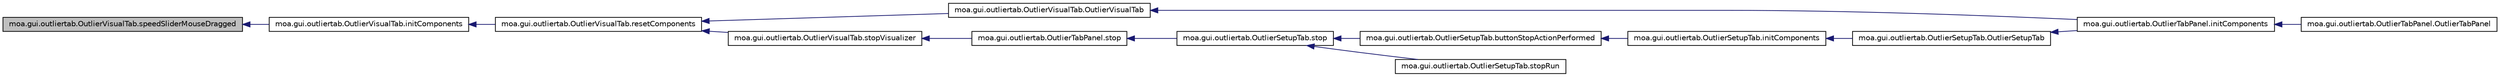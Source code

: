 digraph G
{
  edge [fontname="Helvetica",fontsize="10",labelfontname="Helvetica",labelfontsize="10"];
  node [fontname="Helvetica",fontsize="10",shape=record];
  rankdir=LR;
  Node1 [label="moa.gui.outliertab.OutlierVisualTab.speedSliderMouseDragged",height=0.2,width=0.4,color="black", fillcolor="grey75", style="filled" fontcolor="black"];
  Node1 -> Node2 [dir=back,color="midnightblue",fontsize="10",style="solid",fontname="Helvetica"];
  Node2 [label="moa.gui.outliertab.OutlierVisualTab.initComponents",height=0.2,width=0.4,color="black", fillcolor="white", style="filled",URL="$classmoa_1_1gui_1_1outliertab_1_1OutlierVisualTab.html#a80554a5c0adb57d6de3e063274aaeb67",tooltip="This method is called from within the constructor to initialize the form."];
  Node2 -> Node3 [dir=back,color="midnightblue",fontsize="10",style="solid",fontname="Helvetica"];
  Node3 [label="moa.gui.outliertab.OutlierVisualTab.resetComponents",height=0.2,width=0.4,color="black", fillcolor="white", style="filled",URL="$classmoa_1_1gui_1_1outliertab_1_1OutlierVisualTab.html#a521e90693086c5ddaa303ac89035d29e"];
  Node3 -> Node4 [dir=back,color="midnightblue",fontsize="10",style="solid",fontname="Helvetica"];
  Node4 [label="moa.gui.outliertab.OutlierVisualTab.OutlierVisualTab",height=0.2,width=0.4,color="black", fillcolor="white", style="filled",URL="$classmoa_1_1gui_1_1outliertab_1_1OutlierVisualTab.html#a69ea68179067056db885675821baed0c",tooltip="Creates new form OutlierVisualTab."];
  Node4 -> Node5 [dir=back,color="midnightblue",fontsize="10",style="solid",fontname="Helvetica"];
  Node5 [label="moa.gui.outliertab.OutlierTabPanel.initComponents",height=0.2,width=0.4,color="black", fillcolor="white", style="filled",URL="$classmoa_1_1gui_1_1outliertab_1_1OutlierTabPanel.html#a6146155a96c2c5239f46f5566797e5fd",tooltip="This method is called from within the constructor to initialize the form."];
  Node5 -> Node6 [dir=back,color="midnightblue",fontsize="10",style="solid",fontname="Helvetica"];
  Node6 [label="moa.gui.outliertab.OutlierTabPanel.OutlierTabPanel",height=0.2,width=0.4,color="black", fillcolor="white", style="filled",URL="$classmoa_1_1gui_1_1outliertab_1_1OutlierTabPanel.html#a78f57b4c096f3587a549789072283a7b",tooltip="Creates new form ClusterTab."];
  Node3 -> Node7 [dir=back,color="midnightblue",fontsize="10",style="solid",fontname="Helvetica"];
  Node7 [label="moa.gui.outliertab.OutlierVisualTab.stopVisualizer",height=0.2,width=0.4,color="black", fillcolor="white", style="filled",URL="$classmoa_1_1gui_1_1outliertab_1_1OutlierVisualTab.html#ac115da828a7fc0d0409dc15be072cad1"];
  Node7 -> Node8 [dir=back,color="midnightblue",fontsize="10",style="solid",fontname="Helvetica"];
  Node8 [label="moa.gui.outliertab.OutlierTabPanel.stop",height=0.2,width=0.4,color="black", fillcolor="white", style="filled",URL="$classmoa_1_1gui_1_1outliertab_1_1OutlierTabPanel.html#ad6a55ebedd0ad5ce0ba14b74226eda1b"];
  Node8 -> Node9 [dir=back,color="midnightblue",fontsize="10",style="solid",fontname="Helvetica"];
  Node9 [label="moa.gui.outliertab.OutlierSetupTab.stop",height=0.2,width=0.4,color="black", fillcolor="white", style="filled",URL="$classmoa_1_1gui_1_1outliertab_1_1OutlierSetupTab.html#a9dbd55e8b404d5b9b6130f611a163190"];
  Node9 -> Node10 [dir=back,color="midnightblue",fontsize="10",style="solid",fontname="Helvetica"];
  Node10 [label="moa.gui.outliertab.OutlierSetupTab.buttonStopActionPerformed",height=0.2,width=0.4,color="black", fillcolor="white", style="filled",URL="$classmoa_1_1gui_1_1outliertab_1_1OutlierSetupTab.html#a6ff74e3d7a195ace5fb8f618bd9f838b"];
  Node10 -> Node11 [dir=back,color="midnightblue",fontsize="10",style="solid",fontname="Helvetica"];
  Node11 [label="moa.gui.outliertab.OutlierSetupTab.initComponents",height=0.2,width=0.4,color="black", fillcolor="white", style="filled",URL="$classmoa_1_1gui_1_1outliertab_1_1OutlierSetupTab.html#ae10be48e362dd993dae6190b160d47cf",tooltip="This method is called from within the constructor to initialize the form."];
  Node11 -> Node12 [dir=back,color="midnightblue",fontsize="10",style="solid",fontname="Helvetica"];
  Node12 [label="moa.gui.outliertab.OutlierSetupTab.OutlierSetupTab",height=0.2,width=0.4,color="black", fillcolor="white", style="filled",URL="$classmoa_1_1gui_1_1outliertab_1_1OutlierSetupTab.html#a8417656c29bc1d97a94e52d3d88688ad",tooltip="Creates new form outlierSetupTab."];
  Node12 -> Node5 [dir=back,color="midnightblue",fontsize="10",style="solid",fontname="Helvetica"];
  Node9 -> Node13 [dir=back,color="midnightblue",fontsize="10",style="solid",fontname="Helvetica"];
  Node13 [label="moa.gui.outliertab.OutlierSetupTab.stopRun",height=0.2,width=0.4,color="black", fillcolor="white", style="filled",URL="$classmoa_1_1gui_1_1outliertab_1_1OutlierSetupTab.html#ab45c3e085472513c818e28b0dbbf0b58"];
}
